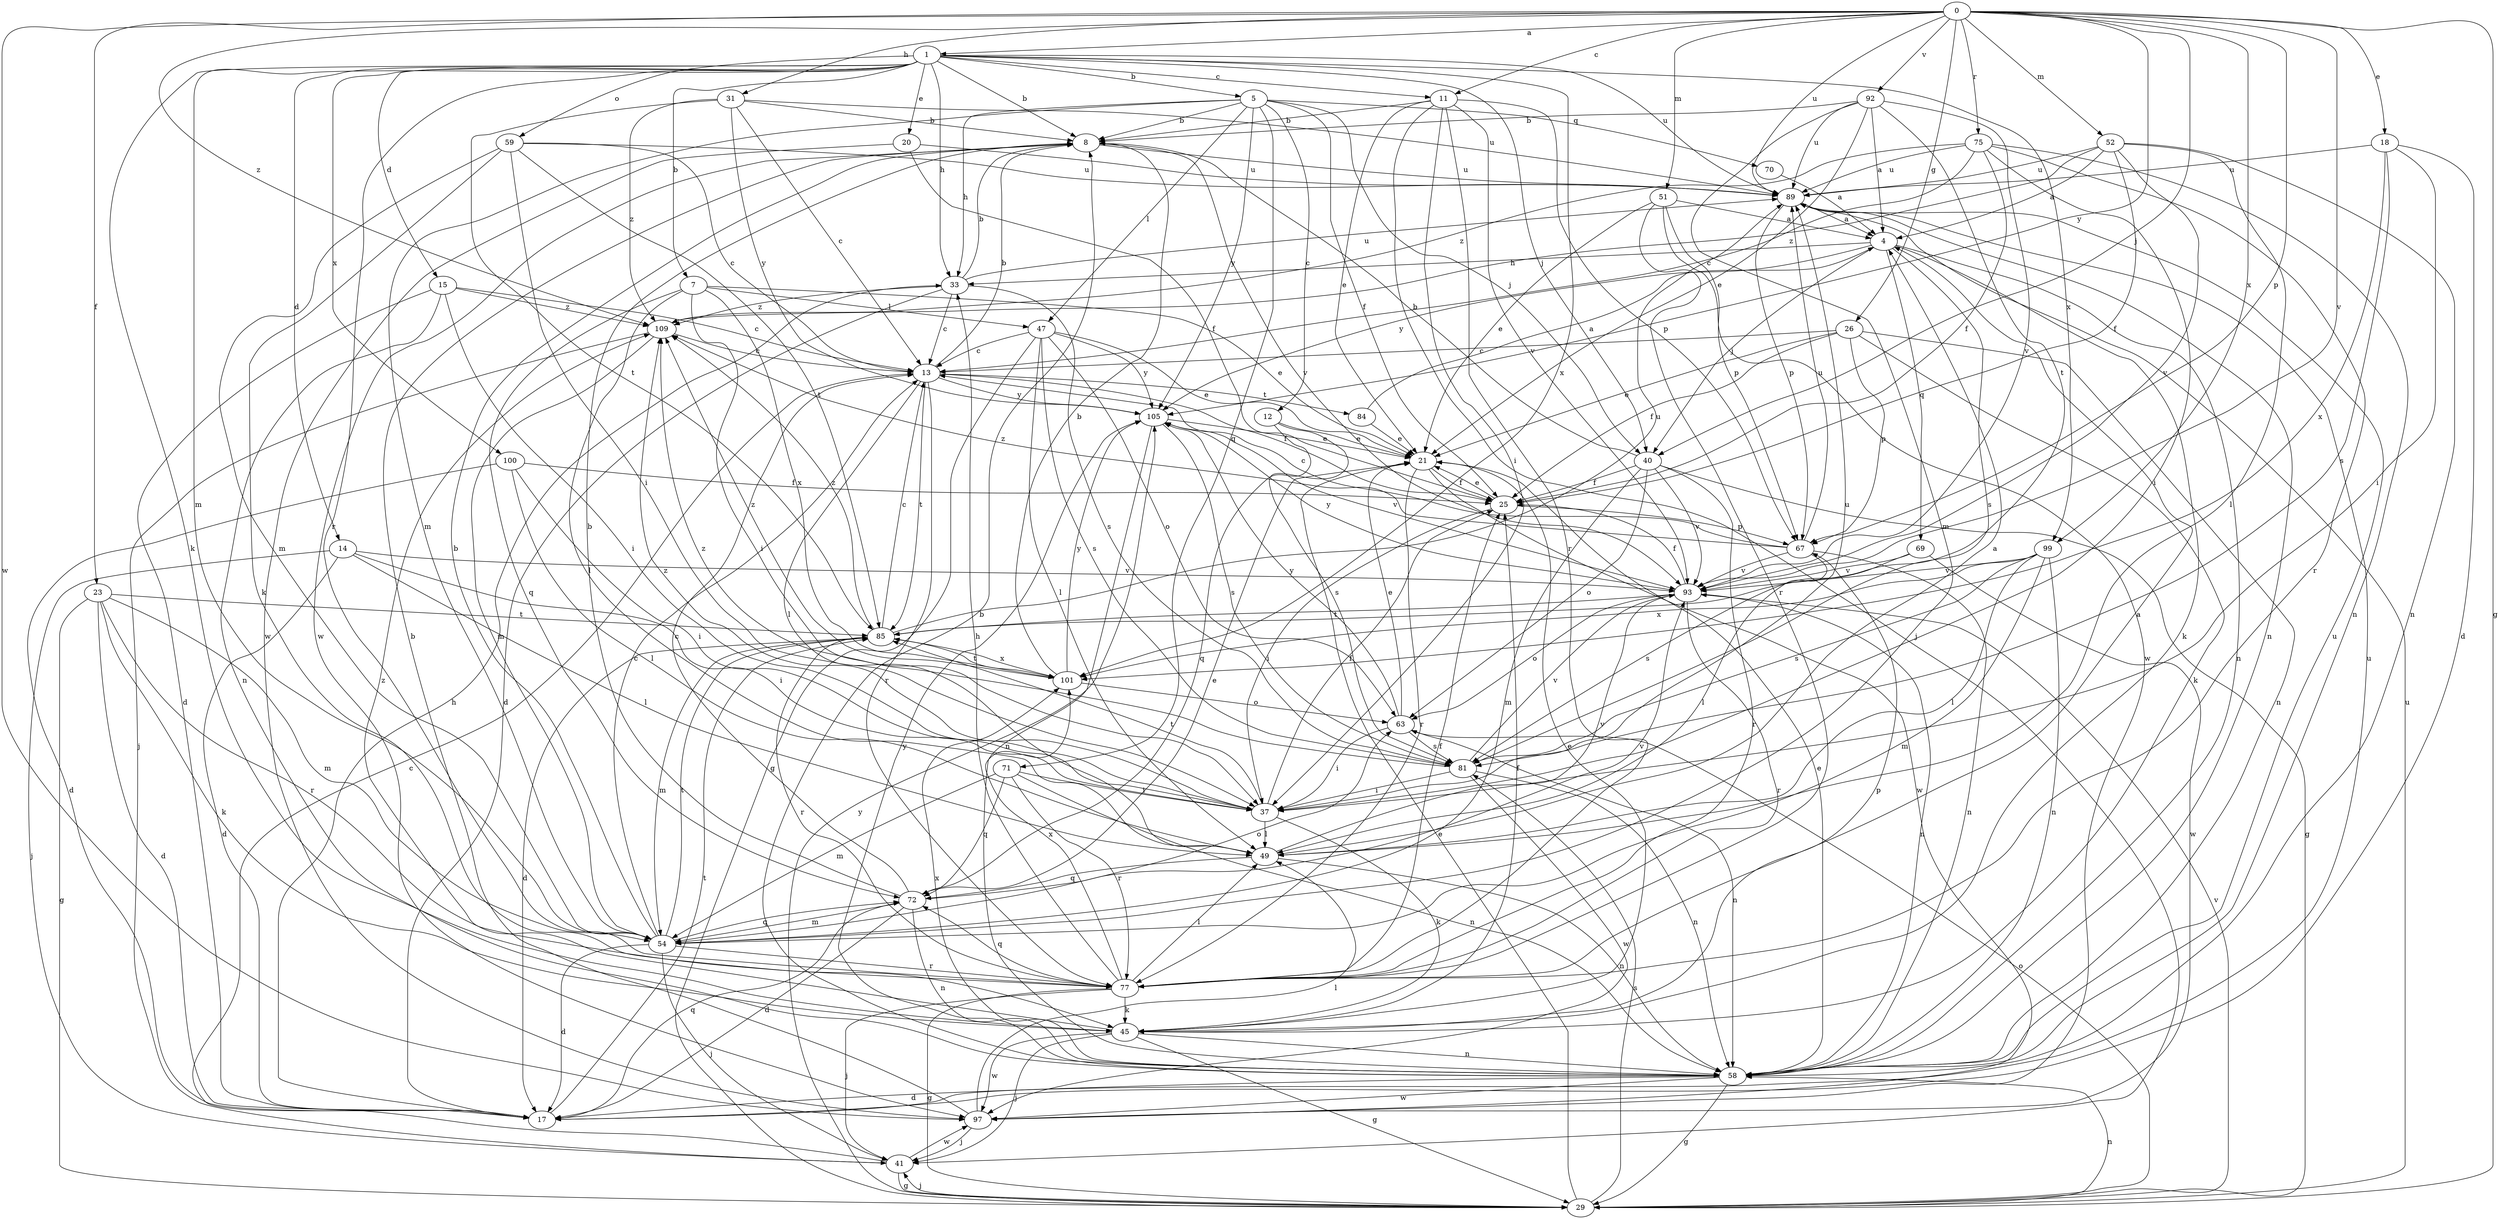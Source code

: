 strict digraph  {
0;
1;
4;
5;
7;
8;
11;
12;
13;
14;
15;
17;
18;
20;
21;
23;
25;
26;
29;
31;
33;
37;
40;
41;
45;
47;
49;
51;
52;
54;
58;
59;
63;
67;
69;
70;
71;
72;
75;
77;
81;
84;
85;
89;
92;
93;
97;
99;
100;
101;
105;
109;
0 -> 1  [label=a];
0 -> 11  [label=c];
0 -> 18  [label=e];
0 -> 23  [label=f];
0 -> 26  [label=g];
0 -> 29  [label=g];
0 -> 31  [label=h];
0 -> 40  [label=j];
0 -> 51  [label=m];
0 -> 52  [label=m];
0 -> 67  [label=p];
0 -> 75  [label=r];
0 -> 89  [label=u];
0 -> 92  [label=v];
0 -> 93  [label=v];
0 -> 97  [label=w];
0 -> 99  [label=x];
0 -> 105  [label=y];
0 -> 109  [label=z];
1 -> 5  [label=b];
1 -> 7  [label=b];
1 -> 8  [label=b];
1 -> 11  [label=c];
1 -> 14  [label=d];
1 -> 15  [label=d];
1 -> 20  [label=e];
1 -> 33  [label=h];
1 -> 40  [label=j];
1 -> 45  [label=k];
1 -> 54  [label=m];
1 -> 59  [label=o];
1 -> 77  [label=r];
1 -> 89  [label=u];
1 -> 99  [label=x];
1 -> 100  [label=x];
1 -> 101  [label=x];
4 -> 33  [label=h];
4 -> 40  [label=j];
4 -> 45  [label=k];
4 -> 58  [label=n];
4 -> 69  [label=q];
4 -> 81  [label=s];
4 -> 105  [label=y];
5 -> 8  [label=b];
5 -> 12  [label=c];
5 -> 25  [label=f];
5 -> 33  [label=h];
5 -> 40  [label=j];
5 -> 47  [label=l];
5 -> 54  [label=m];
5 -> 70  [label=q];
5 -> 71  [label=q];
5 -> 105  [label=y];
7 -> 21  [label=e];
7 -> 37  [label=i];
7 -> 47  [label=l];
7 -> 49  [label=l];
7 -> 72  [label=q];
7 -> 101  [label=x];
8 -> 89  [label=u];
8 -> 93  [label=v];
8 -> 97  [label=w];
11 -> 8  [label=b];
11 -> 21  [label=e];
11 -> 37  [label=i];
11 -> 41  [label=j];
11 -> 67  [label=p];
11 -> 77  [label=r];
11 -> 93  [label=v];
12 -> 21  [label=e];
12 -> 72  [label=q];
12 -> 81  [label=s];
13 -> 8  [label=b];
13 -> 25  [label=f];
13 -> 49  [label=l];
13 -> 77  [label=r];
13 -> 84  [label=t];
13 -> 85  [label=t];
13 -> 105  [label=y];
14 -> 17  [label=d];
14 -> 37  [label=i];
14 -> 41  [label=j];
14 -> 49  [label=l];
14 -> 93  [label=v];
15 -> 13  [label=c];
15 -> 17  [label=d];
15 -> 37  [label=i];
15 -> 58  [label=n];
15 -> 109  [label=z];
17 -> 33  [label=h];
17 -> 72  [label=q];
17 -> 85  [label=t];
17 -> 89  [label=u];
18 -> 17  [label=d];
18 -> 37  [label=i];
18 -> 81  [label=s];
18 -> 89  [label=u];
18 -> 101  [label=x];
20 -> 25  [label=f];
20 -> 89  [label=u];
20 -> 97  [label=w];
21 -> 25  [label=f];
21 -> 77  [label=r];
21 -> 97  [label=w];
23 -> 17  [label=d];
23 -> 29  [label=g];
23 -> 45  [label=k];
23 -> 54  [label=m];
23 -> 77  [label=r];
23 -> 85  [label=t];
25 -> 21  [label=e];
25 -> 37  [label=i];
25 -> 67  [label=p];
26 -> 13  [label=c];
26 -> 21  [label=e];
26 -> 25  [label=f];
26 -> 45  [label=k];
26 -> 58  [label=n];
26 -> 67  [label=p];
29 -> 21  [label=e];
29 -> 41  [label=j];
29 -> 58  [label=n];
29 -> 63  [label=o];
29 -> 81  [label=s];
29 -> 89  [label=u];
29 -> 93  [label=v];
29 -> 105  [label=y];
31 -> 8  [label=b];
31 -> 13  [label=c];
31 -> 85  [label=t];
31 -> 89  [label=u];
31 -> 105  [label=y];
31 -> 109  [label=z];
33 -> 8  [label=b];
33 -> 13  [label=c];
33 -> 17  [label=d];
33 -> 81  [label=s];
33 -> 89  [label=u];
33 -> 109  [label=z];
37 -> 25  [label=f];
37 -> 45  [label=k];
37 -> 49  [label=l];
37 -> 85  [label=t];
37 -> 89  [label=u];
37 -> 109  [label=z];
40 -> 8  [label=b];
40 -> 25  [label=f];
40 -> 29  [label=g];
40 -> 54  [label=m];
40 -> 63  [label=o];
40 -> 77  [label=r];
40 -> 93  [label=v];
41 -> 13  [label=c];
41 -> 29  [label=g];
41 -> 97  [label=w];
45 -> 21  [label=e];
45 -> 25  [label=f];
45 -> 29  [label=g];
45 -> 41  [label=j];
45 -> 58  [label=n];
45 -> 67  [label=p];
45 -> 97  [label=w];
45 -> 109  [label=z];
47 -> 13  [label=c];
47 -> 21  [label=e];
47 -> 29  [label=g];
47 -> 49  [label=l];
47 -> 63  [label=o];
47 -> 81  [label=s];
47 -> 105  [label=y];
49 -> 4  [label=a];
49 -> 58  [label=n];
49 -> 72  [label=q];
49 -> 93  [label=v];
51 -> 4  [label=a];
51 -> 21  [label=e];
51 -> 67  [label=p];
51 -> 77  [label=r];
51 -> 97  [label=w];
52 -> 4  [label=a];
52 -> 25  [label=f];
52 -> 49  [label=l];
52 -> 58  [label=n];
52 -> 89  [label=u];
52 -> 93  [label=v];
52 -> 109  [label=z];
54 -> 8  [label=b];
54 -> 13  [label=c];
54 -> 17  [label=d];
54 -> 41  [label=j];
54 -> 63  [label=o];
54 -> 72  [label=q];
54 -> 77  [label=r];
54 -> 85  [label=t];
58 -> 8  [label=b];
58 -> 17  [label=d];
58 -> 21  [label=e];
58 -> 29  [label=g];
58 -> 89  [label=u];
58 -> 97  [label=w];
58 -> 101  [label=x];
58 -> 105  [label=y];
59 -> 13  [label=c];
59 -> 37  [label=i];
59 -> 45  [label=k];
59 -> 54  [label=m];
59 -> 85  [label=t];
59 -> 89  [label=u];
63 -> 21  [label=e];
63 -> 37  [label=i];
63 -> 58  [label=n];
63 -> 81  [label=s];
63 -> 105  [label=y];
67 -> 13  [label=c];
67 -> 49  [label=l];
67 -> 58  [label=n];
67 -> 89  [label=u];
67 -> 93  [label=v];
67 -> 109  [label=z];
69 -> 81  [label=s];
69 -> 93  [label=v];
69 -> 97  [label=w];
70 -> 4  [label=a];
71 -> 37  [label=i];
71 -> 54  [label=m];
71 -> 58  [label=n];
71 -> 72  [label=q];
71 -> 77  [label=r];
72 -> 8  [label=b];
72 -> 13  [label=c];
72 -> 17  [label=d];
72 -> 21  [label=e];
72 -> 54  [label=m];
72 -> 58  [label=n];
72 -> 93  [label=v];
75 -> 13  [label=c];
75 -> 25  [label=f];
75 -> 37  [label=i];
75 -> 58  [label=n];
75 -> 77  [label=r];
75 -> 89  [label=u];
75 -> 109  [label=z];
77 -> 4  [label=a];
77 -> 25  [label=f];
77 -> 29  [label=g];
77 -> 33  [label=h];
77 -> 41  [label=j];
77 -> 45  [label=k];
77 -> 49  [label=l];
77 -> 72  [label=q];
77 -> 101  [label=x];
81 -> 37  [label=i];
81 -> 58  [label=n];
81 -> 93  [label=v];
81 -> 97  [label=w];
81 -> 109  [label=z];
84 -> 4  [label=a];
84 -> 21  [label=e];
85 -> 13  [label=c];
85 -> 17  [label=d];
85 -> 54  [label=m];
85 -> 77  [label=r];
85 -> 89  [label=u];
85 -> 101  [label=x];
85 -> 109  [label=z];
89 -> 4  [label=a];
89 -> 58  [label=n];
89 -> 67  [label=p];
92 -> 4  [label=a];
92 -> 8  [label=b];
92 -> 21  [label=e];
92 -> 54  [label=m];
92 -> 85  [label=t];
92 -> 89  [label=u];
92 -> 93  [label=v];
93 -> 25  [label=f];
93 -> 58  [label=n];
93 -> 63  [label=o];
93 -> 77  [label=r];
93 -> 85  [label=t];
93 -> 105  [label=y];
97 -> 8  [label=b];
97 -> 41  [label=j];
97 -> 49  [label=l];
99 -> 49  [label=l];
99 -> 54  [label=m];
99 -> 58  [label=n];
99 -> 81  [label=s];
99 -> 93  [label=v];
99 -> 101  [label=x];
100 -> 17  [label=d];
100 -> 25  [label=f];
100 -> 37  [label=i];
100 -> 49  [label=l];
101 -> 8  [label=b];
101 -> 63  [label=o];
101 -> 85  [label=t];
101 -> 105  [label=y];
101 -> 109  [label=z];
105 -> 21  [label=e];
105 -> 58  [label=n];
105 -> 81  [label=s];
105 -> 93  [label=v];
109 -> 13  [label=c];
109 -> 41  [label=j];
109 -> 54  [label=m];
}
